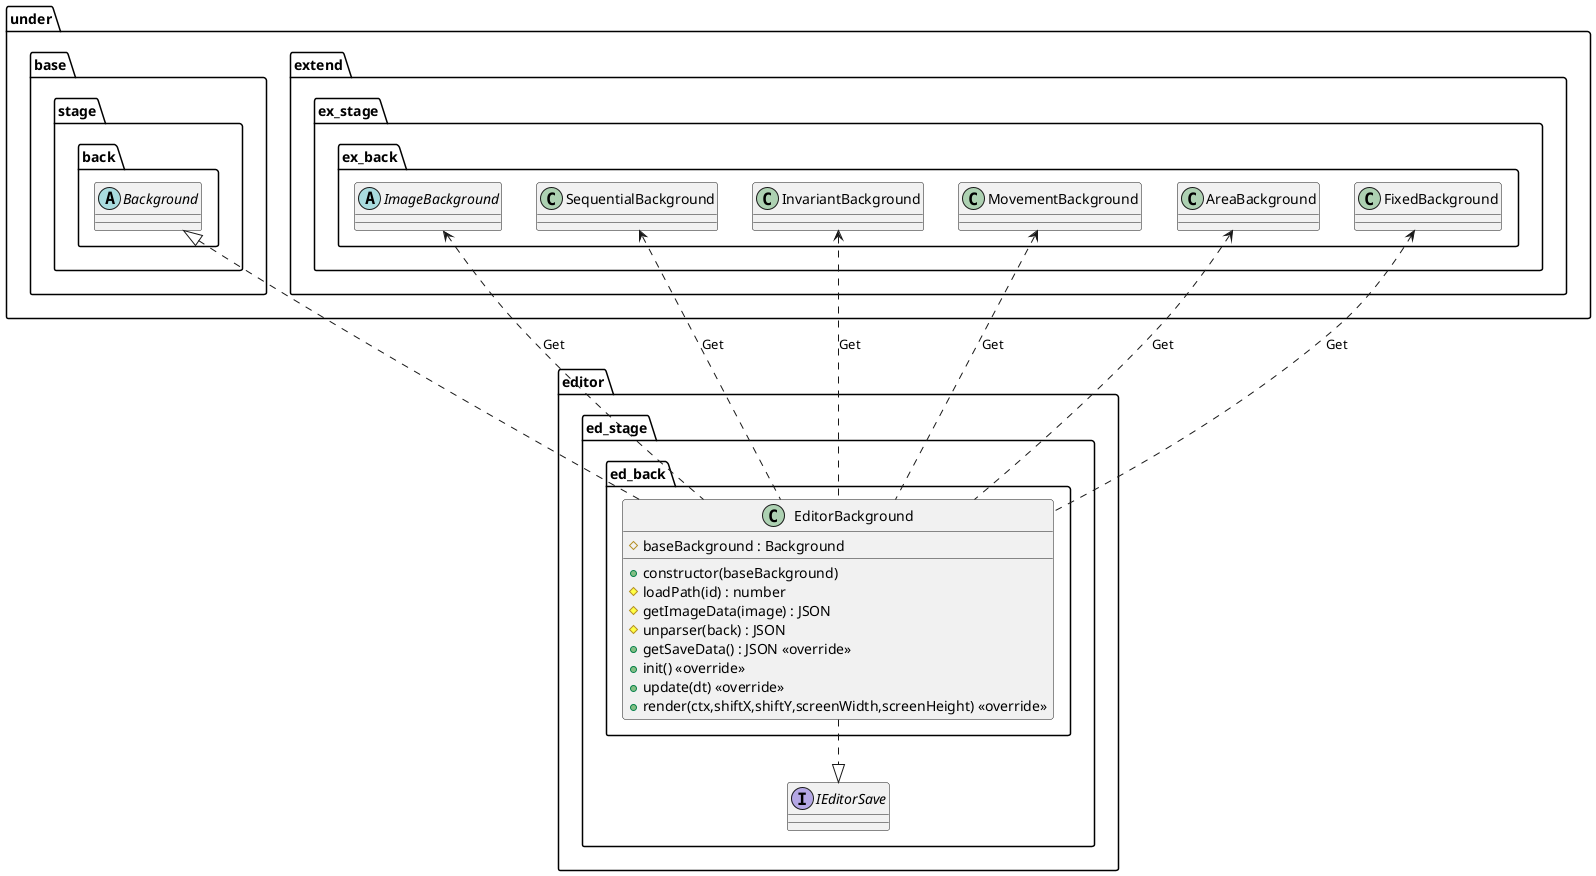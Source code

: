 @startuml EditorElement

package editor {
    package ed_stage {
        package ed_back {
            class EditorBackground {
                +constructor(baseBackground)
                #baseBackground : Background
                #loadPath(id) : number
                #getImageData(image) : JSON
                #unparser(back) : JSON
                +getSaveData() : JSON <<override>>
                +init() <<override>>
                +update(dt) <<override>>
                +render(ctx,shiftX,shiftY,screenWidth,screenHeight) <<override>>
            }
        }
    }
}

package under {
    package base {
        package stage {
            package back {
                abstract Background
            }
        }
    }
    package extend {
        package ex_stage {
            package ex_back {
                abstract ImageBackground
                class SequentialBackground
                class InvariantBackground
                class MovementBackground
                class AreaBackground
                class FixedBackground
            }
        }
    }
}

package editor {
    package ed_stage {
        interface IEditorSave
    }
}

SequentialBackground <.. EditorBackground : Get
InvariantBackground <.. EditorBackground : Get
MovementBackground <.. EditorBackground : Get
AreaBackground <.. EditorBackground : Get
FixedBackground <.. EditorBackground : Get
ImageBackground <.. EditorBackground : Get

Background <|.. EditorBackground
EditorBackground ..|> IEditorSave

@enduml
